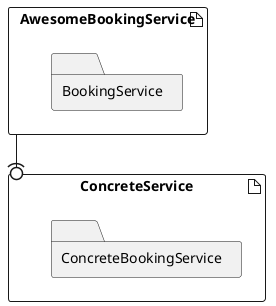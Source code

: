 @startuml
artifact AwesomeBookingService {
  folder BookingService
}
artifact ConcreteService {
  folder ConcreteBookingService
}
AwesomeBookingService --(0 ConcreteService
@enduml